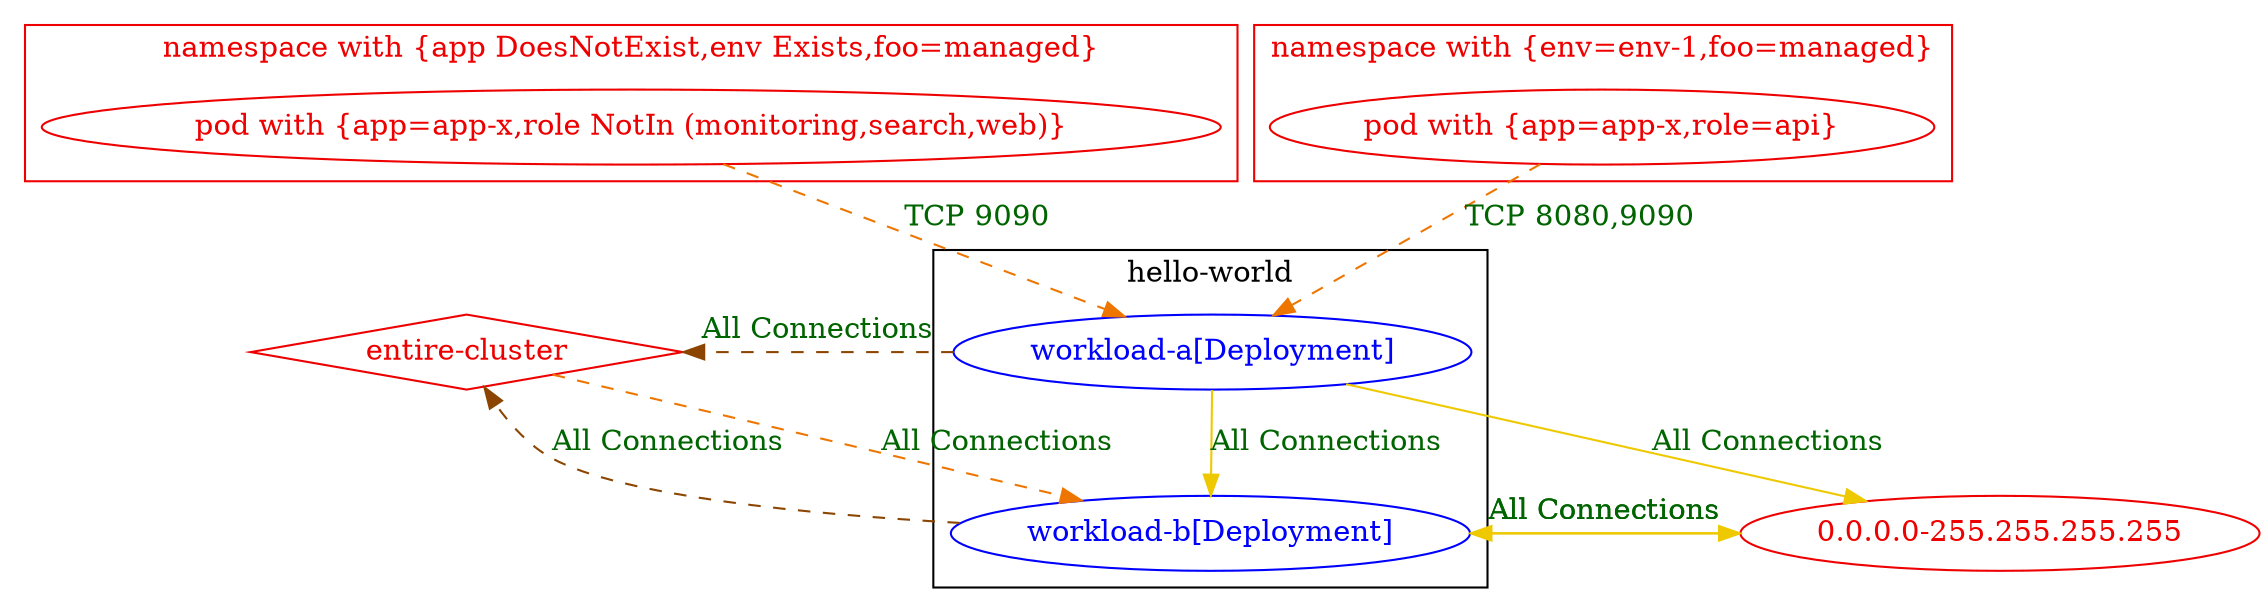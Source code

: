 digraph {
	subgraph "cluster_hello_world" {
		color="black"
		fontcolor="black"
		"hello-world/workload-a[Deployment]" [label="workload-a[Deployment]" color="blue" fontcolor="blue"]
		"hello-world/workload-b[Deployment]" [label="workload-b[Deployment]" color="blue" fontcolor="blue"]
		label="hello-world"
	}
	subgraph "cluster_namespace with {app DoesNotExist,env Exists,foo=managed}" {
		color="red2"
		fontcolor="red2"
		"pod with {app=app-x,role NotIn (monitoring,search,web)}_in_namespace with {app DoesNotExist,env Exists,foo=managed}" [label="pod with {app=app-x,role NotIn (monitoring,search,web)}" color="red2" fontcolor="red2"]
		label="namespace with {app DoesNotExist,env Exists,foo=managed}"
	}
	subgraph "cluster_namespace with {env=env_1,foo=managed}" {
		color="red2"
		fontcolor="red2"
		"pod with {app=app-x,role=api}_in_namespace with {env=env-1,foo=managed}" [label="pod with {app=app-x,role=api}" color="red2" fontcolor="red2"]
		label="namespace with {env=env-1,foo=managed}"
	}
	"0.0.0.0-255.255.255.255" [label="0.0.0.0-255.255.255.255" color="red2" fontcolor="red2"]
	"entire-cluster" [label="entire-cluster" color="red2" fontcolor="red2" shape=diamond]
	"0.0.0.0-255.255.255.255" -> "hello-world/workload-b[Deployment]" [label="All Connections" color="gold2" fontcolor="darkgreen"]
	"entire-cluster" -> "hello-world/workload-b[Deployment]" [label="All Connections" color="darkorange2" fontcolor="darkgreen" weight=1 style=dashed]
	"hello-world/workload-a[Deployment]" -> "0.0.0.0-255.255.255.255" [label="All Connections" color="gold2" fontcolor="darkgreen"]
	"hello-world/workload-a[Deployment]" -> "entire-cluster" [label="All Connections" color="darkorange4" fontcolor="darkgreen" weight=0.5 style=dashed]
	"hello-world/workload-a[Deployment]" -> "hello-world/workload-b[Deployment]" [label="All Connections" color="gold2" fontcolor="darkgreen"]
	"hello-world/workload-b[Deployment]" -> "0.0.0.0-255.255.255.255" [label="All Connections" color="gold2" fontcolor="darkgreen"]
	"hello-world/workload-b[Deployment]" -> "entire-cluster" [label="All Connections" color="darkorange4" fontcolor="darkgreen" weight=0.5 style=dashed]
	"pod with {app=app-x,role NotIn (monitoring,search,web)}_in_namespace with {app DoesNotExist,env Exists,foo=managed}" -> "hello-world/workload-a[Deployment]" [label="TCP 9090" color="darkorange2" fontcolor="darkgreen" weight=1 style=dashed]
	"pod with {app=app-x,role=api}_in_namespace with {env=env-1,foo=managed}" -> "hello-world/workload-a[Deployment]" [label="TCP 8080,9090" color="darkorange2" fontcolor="darkgreen" weight=1 style=dashed]
}